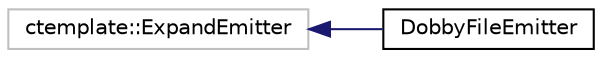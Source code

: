digraph "Graphical Class Hierarchy"
{
 // LATEX_PDF_SIZE
  edge [fontname="Helvetica",fontsize="10",labelfontname="Helvetica",labelfontsize="10"];
  node [fontname="Helvetica",fontsize="10",shape=record];
  rankdir="LR";
  Node68 [label="ctemplate::ExpandEmitter",height=0.2,width=0.4,color="grey75", fillcolor="white", style="filled",tooltip=" "];
  Node68 -> Node0 [dir="back",color="midnightblue",fontsize="10",style="solid",fontname="Helvetica"];
  Node0 [label="DobbyFileEmitter",height=0.2,width=0.4,color="black", fillcolor="white", style="filled",URL="$classDobbyFileEmitter.html",tooltip="Small utility class to emit data to a file rather than string."];
}
